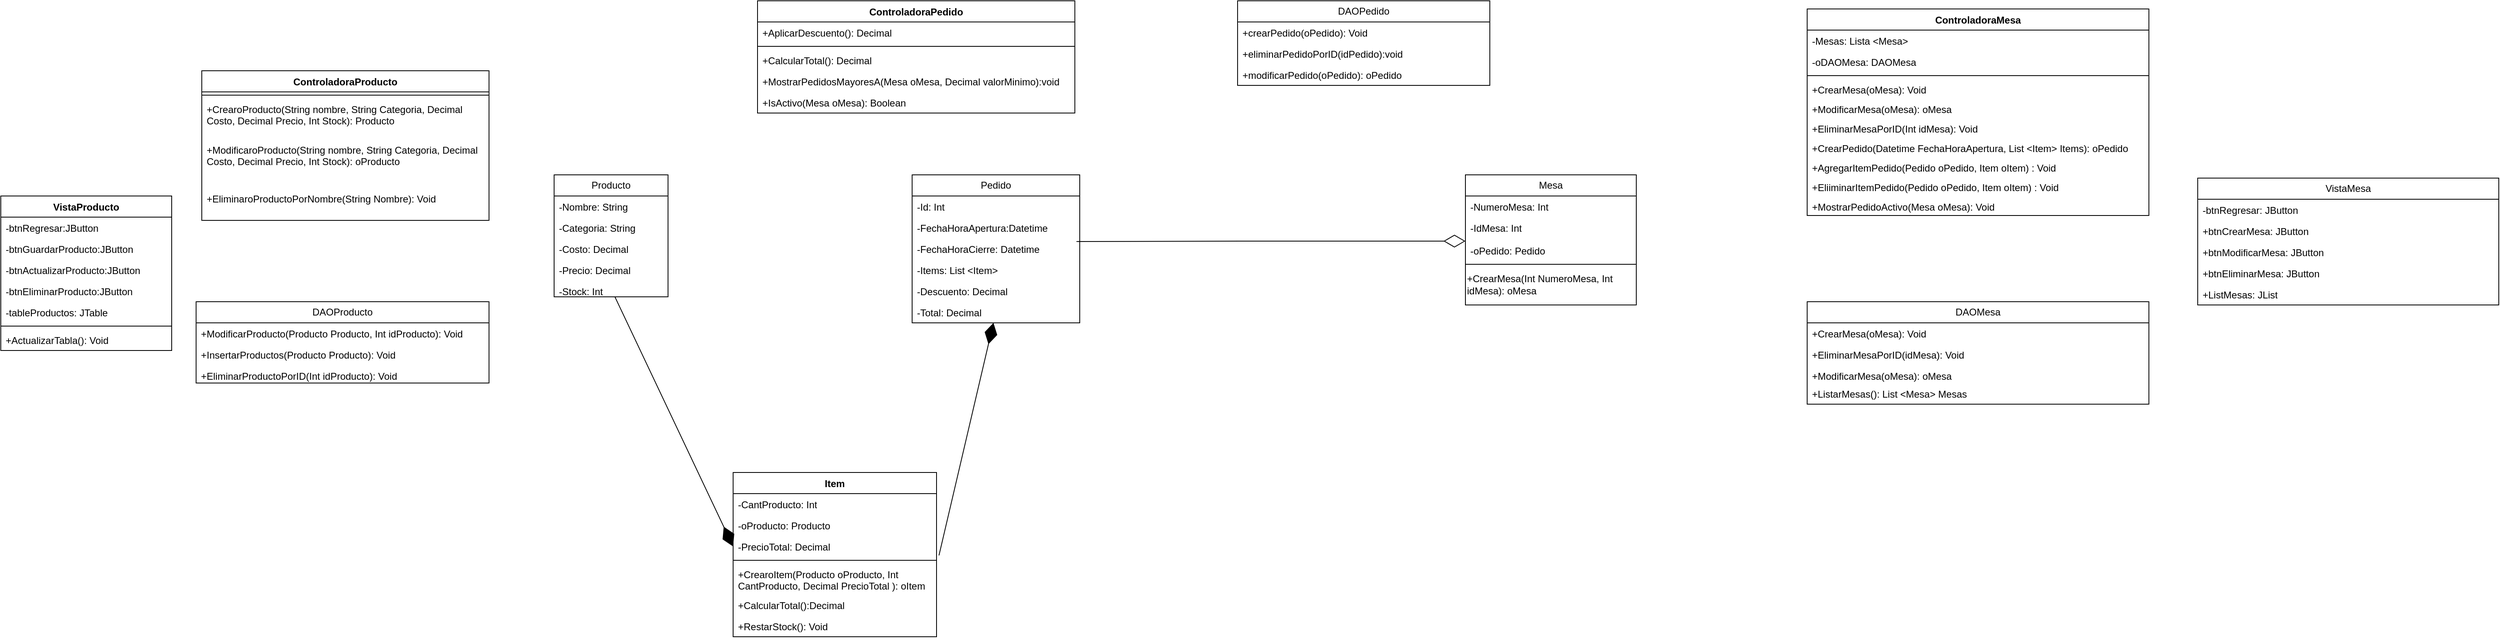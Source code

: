 <mxfile version="22.0.3" type="device">
  <diagram name="Página-1" id="K7L2XjkSbQMuVf7d5Zw1">
    <mxGraphModel dx="2501" dy="836" grid="1" gridSize="10" guides="1" tooltips="1" connect="1" arrows="1" fold="1" page="1" pageScale="1" pageWidth="827" pageHeight="1169" math="0" shadow="0">
      <root>
        <mxCell id="0" />
        <mxCell id="1" parent="0" />
        <mxCell id="xQnxrgO-irDcWt0Et9R--6" value="Producto" style="swimlane;fontStyle=0;childLayout=stackLayout;horizontal=1;startSize=26;fillColor=none;horizontalStack=0;resizeParent=1;resizeParentMax=0;resizeLast=0;collapsible=1;marginBottom=0;whiteSpace=wrap;html=1;" vertex="1" parent="1">
          <mxGeometry x="-120" y="324" width="140" height="150" as="geometry" />
        </mxCell>
        <mxCell id="xQnxrgO-irDcWt0Et9R--7" value="-Nombre: String" style="text;strokeColor=none;fillColor=none;align=left;verticalAlign=top;spacingLeft=4;spacingRight=4;overflow=hidden;rotatable=0;points=[[0,0.5],[1,0.5]];portConstraint=eastwest;whiteSpace=wrap;html=1;" vertex="1" parent="xQnxrgO-irDcWt0Et9R--6">
          <mxGeometry y="26" width="140" height="26" as="geometry" />
        </mxCell>
        <mxCell id="xQnxrgO-irDcWt0Et9R--8" value="-Categoria: String" style="text;strokeColor=none;fillColor=none;align=left;verticalAlign=top;spacingLeft=4;spacingRight=4;overflow=hidden;rotatable=0;points=[[0,0.5],[1,0.5]];portConstraint=eastwest;whiteSpace=wrap;html=1;" vertex="1" parent="xQnxrgO-irDcWt0Et9R--6">
          <mxGeometry y="52" width="140" height="26" as="geometry" />
        </mxCell>
        <mxCell id="xQnxrgO-irDcWt0Et9R--10" value="-Costo: Decimal" style="text;strokeColor=none;fillColor=none;align=left;verticalAlign=top;spacingLeft=4;spacingRight=4;overflow=hidden;rotatable=0;points=[[0,0.5],[1,0.5]];portConstraint=eastwest;whiteSpace=wrap;html=1;" vertex="1" parent="xQnxrgO-irDcWt0Et9R--6">
          <mxGeometry y="78" width="140" height="26" as="geometry" />
        </mxCell>
        <mxCell id="xQnxrgO-irDcWt0Et9R--11" value="-Precio: Decimal" style="text;strokeColor=none;fillColor=none;align=left;verticalAlign=top;spacingLeft=4;spacingRight=4;overflow=hidden;rotatable=0;points=[[0,0.5],[1,0.5]];portConstraint=eastwest;whiteSpace=wrap;html=1;" vertex="1" parent="xQnxrgO-irDcWt0Et9R--6">
          <mxGeometry y="104" width="140" height="26" as="geometry" />
        </mxCell>
        <mxCell id="xQnxrgO-irDcWt0Et9R--9" value="-Stock: Int" style="text;strokeColor=none;fillColor=none;align=left;verticalAlign=top;spacingLeft=4;spacingRight=4;overflow=hidden;rotatable=0;points=[[0,0.5],[1,0.5]];portConstraint=eastwest;whiteSpace=wrap;html=1;" vertex="1" parent="xQnxrgO-irDcWt0Et9R--6">
          <mxGeometry y="130" width="140" height="20" as="geometry" />
        </mxCell>
        <mxCell id="xQnxrgO-irDcWt0Et9R--12" value="Mesa" style="swimlane;fontStyle=0;childLayout=stackLayout;horizontal=1;startSize=26;fillColor=none;horizontalStack=0;resizeParent=1;resizeParentMax=0;resizeLast=0;collapsible=1;marginBottom=0;whiteSpace=wrap;html=1;" vertex="1" parent="1">
          <mxGeometry x="1000" y="324" width="210" height="110" as="geometry" />
        </mxCell>
        <mxCell id="xQnxrgO-irDcWt0Et9R--13" value="-NumeroMesa: Int" style="text;strokeColor=none;fillColor=none;align=left;verticalAlign=top;spacingLeft=4;spacingRight=4;overflow=hidden;rotatable=0;points=[[0,0.5],[1,0.5]];portConstraint=eastwest;whiteSpace=wrap;html=1;" vertex="1" parent="xQnxrgO-irDcWt0Et9R--12">
          <mxGeometry y="26" width="210" height="26" as="geometry" />
        </mxCell>
        <mxCell id="xQnxrgO-irDcWt0Et9R--14" value="-IdMesa: Int" style="text;strokeColor=none;fillColor=none;align=left;verticalAlign=top;spacingLeft=4;spacingRight=4;overflow=hidden;rotatable=0;points=[[0,0.5],[1,0.5]];portConstraint=eastwest;whiteSpace=wrap;html=1;" vertex="1" parent="xQnxrgO-irDcWt0Et9R--12">
          <mxGeometry y="52" width="210" height="28" as="geometry" />
        </mxCell>
        <mxCell id="xQnxrgO-irDcWt0Et9R--16" value="-oPedido: Pedido" style="text;strokeColor=none;fillColor=none;align=left;verticalAlign=top;spacingLeft=4;spacingRight=4;overflow=hidden;rotatable=0;points=[[0,0.5],[1,0.5]];portConstraint=eastwest;whiteSpace=wrap;html=1;" vertex="1" parent="xQnxrgO-irDcWt0Et9R--12">
          <mxGeometry y="80" width="210" height="30" as="geometry" />
        </mxCell>
        <mxCell id="xQnxrgO-irDcWt0Et9R--21" value="Pedido" style="swimlane;fontStyle=0;childLayout=stackLayout;horizontal=1;startSize=26;fillColor=none;horizontalStack=0;resizeParent=1;resizeParentMax=0;resizeLast=0;collapsible=1;marginBottom=0;whiteSpace=wrap;html=1;" vertex="1" parent="1">
          <mxGeometry x="320" y="324" width="206" height="182" as="geometry" />
        </mxCell>
        <mxCell id="xQnxrgO-irDcWt0Et9R--22" value="-Id: Int" style="text;strokeColor=none;fillColor=none;align=left;verticalAlign=top;spacingLeft=4;spacingRight=4;overflow=hidden;rotatable=0;points=[[0,0.5],[1,0.5]];portConstraint=eastwest;whiteSpace=wrap;html=1;" vertex="1" parent="xQnxrgO-irDcWt0Et9R--21">
          <mxGeometry y="26" width="206" height="26" as="geometry" />
        </mxCell>
        <mxCell id="xQnxrgO-irDcWt0Et9R--23" value="-FechaHoraApertura:Datetime" style="text;strokeColor=none;fillColor=none;align=left;verticalAlign=top;spacingLeft=4;spacingRight=4;overflow=hidden;rotatable=0;points=[[0,0.5],[1,0.5]];portConstraint=eastwest;whiteSpace=wrap;html=1;" vertex="1" parent="xQnxrgO-irDcWt0Et9R--21">
          <mxGeometry y="52" width="206" height="26" as="geometry" />
        </mxCell>
        <mxCell id="xQnxrgO-irDcWt0Et9R--24" value="-FechaHoraCierre: Datetime" style="text;strokeColor=none;fillColor=none;align=left;verticalAlign=top;spacingLeft=4;spacingRight=4;overflow=hidden;rotatable=0;points=[[0,0.5],[1,0.5]];portConstraint=eastwest;whiteSpace=wrap;html=1;" vertex="1" parent="xQnxrgO-irDcWt0Et9R--21">
          <mxGeometry y="78" width="206" height="26" as="geometry" />
        </mxCell>
        <mxCell id="xQnxrgO-irDcWt0Et9R--25" value="-Items: List &amp;lt;Item&amp;gt;" style="text;strokeColor=none;fillColor=none;align=left;verticalAlign=top;spacingLeft=4;spacingRight=4;overflow=hidden;rotatable=0;points=[[0,0.5],[1,0.5]];portConstraint=eastwest;whiteSpace=wrap;html=1;" vertex="1" parent="xQnxrgO-irDcWt0Et9R--21">
          <mxGeometry y="104" width="206" height="26" as="geometry" />
        </mxCell>
        <mxCell id="xQnxrgO-irDcWt0Et9R--26" value="-Descuento: Decimal" style="text;strokeColor=none;fillColor=none;align=left;verticalAlign=top;spacingLeft=4;spacingRight=4;overflow=hidden;rotatable=0;points=[[0,0.5],[1,0.5]];portConstraint=eastwest;whiteSpace=wrap;html=1;" vertex="1" parent="xQnxrgO-irDcWt0Et9R--21">
          <mxGeometry y="130" width="206" height="26" as="geometry" />
        </mxCell>
        <mxCell id="xQnxrgO-irDcWt0Et9R--27" value="-Total: Decimal" style="text;strokeColor=none;fillColor=none;align=left;verticalAlign=top;spacingLeft=4;spacingRight=4;overflow=hidden;rotatable=0;points=[[0,0.5],[1,0.5]];portConstraint=eastwest;whiteSpace=wrap;html=1;" vertex="1" parent="xQnxrgO-irDcWt0Et9R--21">
          <mxGeometry y="156" width="206" height="26" as="geometry" />
        </mxCell>
        <mxCell id="xQnxrgO-irDcWt0Et9R--31" value="" style="endArrow=diamondThin;endFill=1;endSize=24;html=1;rounded=0;entryX=0;entryY=0.5;entryDx=0;entryDy=0;" edge="1" parent="1" source="xQnxrgO-irDcWt0Et9R--9" target="xQnxrgO-irDcWt0Et9R--53">
          <mxGeometry width="160" relative="1" as="geometry">
            <mxPoint x="110" y="460" as="sourcePoint" />
            <mxPoint x="240" y="481" as="targetPoint" />
          </mxGeometry>
        </mxCell>
        <mxCell id="xQnxrgO-irDcWt0Et9R--32" value="" style="endArrow=diamondThin;endFill=1;endSize=24;html=1;rounded=0;exitX=1.012;exitY=0.923;exitDx=0;exitDy=0;exitPerimeter=0;" edge="1" parent="1" source="xQnxrgO-irDcWt0Et9R--53" target="xQnxrgO-irDcWt0Et9R--27">
          <mxGeometry width="160" relative="1" as="geometry">
            <mxPoint x="310" y="481" as="sourcePoint" />
            <mxPoint x="660" y="430" as="targetPoint" />
          </mxGeometry>
        </mxCell>
        <mxCell id="xQnxrgO-irDcWt0Et9R--33" value="" style="endArrow=diamondThin;endFill=0;endSize=24;html=1;rounded=0;" edge="1" parent="1">
          <mxGeometry width="160" relative="1" as="geometry">
            <mxPoint x="522" y="406" as="sourcePoint" />
            <mxPoint x="1000" y="405.5" as="targetPoint" />
            <Array as="points">
              <mxPoint x="740" y="405.5" />
              <mxPoint x="850" y="405.5" />
              <mxPoint x="870" y="405.5" />
            </Array>
          </mxGeometry>
        </mxCell>
        <mxCell id="xQnxrgO-irDcWt0Et9R--34" value="ControladoraProducto" style="swimlane;fontStyle=1;align=center;verticalAlign=top;childLayout=stackLayout;horizontal=1;startSize=26;horizontalStack=0;resizeParent=1;resizeParentMax=0;resizeLast=0;collapsible=1;marginBottom=0;whiteSpace=wrap;html=1;" vertex="1" parent="1">
          <mxGeometry x="-553" y="196" width="353" height="184" as="geometry" />
        </mxCell>
        <mxCell id="xQnxrgO-irDcWt0Et9R--36" value="" style="line;strokeWidth=1;fillColor=none;align=left;verticalAlign=middle;spacingTop=-1;spacingLeft=3;spacingRight=3;rotatable=0;labelPosition=right;points=[];portConstraint=eastwest;strokeColor=inherit;" vertex="1" parent="xQnxrgO-irDcWt0Et9R--34">
          <mxGeometry y="26" width="353" height="8" as="geometry" />
        </mxCell>
        <mxCell id="xQnxrgO-irDcWt0Et9R--37" value="+CrearoProducto(String nombre, String Categoria, Decimal Costo, Decimal Precio, Int Stock): Producto" style="text;strokeColor=none;fillColor=none;align=left;verticalAlign=top;spacingLeft=4;spacingRight=4;overflow=hidden;rotatable=0;points=[[0,0.5],[1,0.5]];portConstraint=eastwest;whiteSpace=wrap;html=1;" vertex="1" parent="xQnxrgO-irDcWt0Et9R--34">
          <mxGeometry y="34" width="353" height="50" as="geometry" />
        </mxCell>
        <mxCell id="xQnxrgO-irDcWt0Et9R--38" value="+ModificaroProducto(String nombre, String Categoria, Decimal Costo, Decimal Precio, Int Stock): oProducto" style="text;strokeColor=none;fillColor=none;align=left;verticalAlign=top;spacingLeft=4;spacingRight=4;overflow=hidden;rotatable=0;points=[[0,0.5],[1,0.5]];portConstraint=eastwest;whiteSpace=wrap;html=1;" vertex="1" parent="xQnxrgO-irDcWt0Et9R--34">
          <mxGeometry y="84" width="353" height="60" as="geometry" />
        </mxCell>
        <mxCell id="xQnxrgO-irDcWt0Et9R--39" value="+EliminaroProductoPorNombre(String Nombre): Void" style="text;strokeColor=none;fillColor=none;align=left;verticalAlign=top;spacingLeft=4;spacingRight=4;overflow=hidden;rotatable=0;points=[[0,0.5],[1,0.5]];portConstraint=eastwest;whiteSpace=wrap;html=1;" vertex="1" parent="xQnxrgO-irDcWt0Et9R--34">
          <mxGeometry y="144" width="353" height="40" as="geometry" />
        </mxCell>
        <mxCell id="xQnxrgO-irDcWt0Et9R--40" value="DAOProducto" style="swimlane;fontStyle=0;childLayout=stackLayout;horizontal=1;startSize=26;fillColor=none;horizontalStack=0;resizeParent=1;resizeParentMax=0;resizeLast=0;collapsible=1;marginBottom=0;whiteSpace=wrap;html=1;" vertex="1" parent="1">
          <mxGeometry x="-560" y="480" width="360" height="100" as="geometry" />
        </mxCell>
        <mxCell id="xQnxrgO-irDcWt0Et9R--41" value="+ModificarProducto(Producto Producto, Int idProducto): Void" style="text;strokeColor=none;fillColor=none;align=left;verticalAlign=top;spacingLeft=4;spacingRight=4;overflow=hidden;rotatable=0;points=[[0,0.5],[1,0.5]];portConstraint=eastwest;whiteSpace=wrap;html=1;" vertex="1" parent="xQnxrgO-irDcWt0Et9R--40">
          <mxGeometry y="26" width="360" height="26" as="geometry" />
        </mxCell>
        <mxCell id="xQnxrgO-irDcWt0Et9R--42" value="+InsertarProductos(Producto Producto): Void" style="text;strokeColor=none;fillColor=none;align=left;verticalAlign=top;spacingLeft=4;spacingRight=4;overflow=hidden;rotatable=0;points=[[0,0.5],[1,0.5]];portConstraint=eastwest;whiteSpace=wrap;html=1;" vertex="1" parent="xQnxrgO-irDcWt0Et9R--40">
          <mxGeometry y="52" width="360" height="26" as="geometry" />
        </mxCell>
        <mxCell id="xQnxrgO-irDcWt0Et9R--43" value="+EliminarProductoPorID(Int idProducto): Void" style="text;strokeColor=none;fillColor=none;align=left;verticalAlign=top;spacingLeft=4;spacingRight=4;overflow=hidden;rotatable=0;points=[[0,0.5],[1,0.5]];portConstraint=eastwest;whiteSpace=wrap;html=1;" vertex="1" parent="xQnxrgO-irDcWt0Et9R--40">
          <mxGeometry y="78" width="360" height="22" as="geometry" />
        </mxCell>
        <mxCell id="xQnxrgO-irDcWt0Et9R--48" value="Item" style="swimlane;fontStyle=1;align=center;verticalAlign=top;childLayout=stackLayout;horizontal=1;startSize=26;horizontalStack=0;resizeParent=1;resizeParentMax=0;resizeLast=0;collapsible=1;marginBottom=0;whiteSpace=wrap;html=1;" vertex="1" parent="1">
          <mxGeometry x="100" y="690" width="250" height="202" as="geometry" />
        </mxCell>
        <mxCell id="xQnxrgO-irDcWt0Et9R--49" value="-CantProducto: Int" style="text;strokeColor=none;fillColor=none;align=left;verticalAlign=top;spacingLeft=4;spacingRight=4;overflow=hidden;rotatable=0;points=[[0,0.5],[1,0.5]];portConstraint=eastwest;whiteSpace=wrap;html=1;" vertex="1" parent="xQnxrgO-irDcWt0Et9R--48">
          <mxGeometry y="26" width="250" height="26" as="geometry" />
        </mxCell>
        <mxCell id="xQnxrgO-irDcWt0Et9R--52" value="-oProducto: Producto" style="text;strokeColor=none;fillColor=none;align=left;verticalAlign=top;spacingLeft=4;spacingRight=4;overflow=hidden;rotatable=0;points=[[0,0.5],[1,0.5]];portConstraint=eastwest;whiteSpace=wrap;html=1;" vertex="1" parent="xQnxrgO-irDcWt0Et9R--48">
          <mxGeometry y="52" width="250" height="26" as="geometry" />
        </mxCell>
        <mxCell id="xQnxrgO-irDcWt0Et9R--53" value="-PrecioTotal: Decimal" style="text;strokeColor=none;fillColor=none;align=left;verticalAlign=top;spacingLeft=4;spacingRight=4;overflow=hidden;rotatable=0;points=[[0,0.5],[1,0.5]];portConstraint=eastwest;whiteSpace=wrap;html=1;" vertex="1" parent="xQnxrgO-irDcWt0Et9R--48">
          <mxGeometry y="78" width="250" height="26" as="geometry" />
        </mxCell>
        <mxCell id="xQnxrgO-irDcWt0Et9R--50" value="" style="line;strokeWidth=1;fillColor=none;align=left;verticalAlign=middle;spacingTop=-1;spacingLeft=3;spacingRight=3;rotatable=0;labelPosition=right;points=[];portConstraint=eastwest;strokeColor=inherit;" vertex="1" parent="xQnxrgO-irDcWt0Et9R--48">
          <mxGeometry y="104" width="250" height="8" as="geometry" />
        </mxCell>
        <mxCell id="xQnxrgO-irDcWt0Et9R--51" value="+CrearoItem(Producto oProducto, Int CantProducto, Decimal PrecioTotal ): oItem" style="text;strokeColor=none;fillColor=none;align=left;verticalAlign=top;spacingLeft=4;spacingRight=4;overflow=hidden;rotatable=0;points=[[0,0.5],[1,0.5]];portConstraint=eastwest;whiteSpace=wrap;html=1;" vertex="1" parent="xQnxrgO-irDcWt0Et9R--48">
          <mxGeometry y="112" width="250" height="38" as="geometry" />
        </mxCell>
        <mxCell id="xQnxrgO-irDcWt0Et9R--54" value="+CalcularTotal():Decimal" style="text;strokeColor=none;fillColor=none;align=left;verticalAlign=top;spacingLeft=4;spacingRight=4;overflow=hidden;rotatable=0;points=[[0,0.5],[1,0.5]];portConstraint=eastwest;whiteSpace=wrap;html=1;" vertex="1" parent="xQnxrgO-irDcWt0Et9R--48">
          <mxGeometry y="150" width="250" height="26" as="geometry" />
        </mxCell>
        <mxCell id="xQnxrgO-irDcWt0Et9R--62" value="+RestarStock(): Void" style="text;strokeColor=none;fillColor=none;align=left;verticalAlign=top;spacingLeft=4;spacingRight=4;overflow=hidden;rotatable=0;points=[[0,0.5],[1,0.5]];portConstraint=eastwest;whiteSpace=wrap;html=1;" vertex="1" parent="xQnxrgO-irDcWt0Et9R--48">
          <mxGeometry y="176" width="250" height="26" as="geometry" />
        </mxCell>
        <mxCell id="xQnxrgO-irDcWt0Et9R--63" value="ControladoraMesa" style="swimlane;fontStyle=1;align=center;verticalAlign=top;childLayout=stackLayout;horizontal=1;startSize=26;horizontalStack=0;resizeParent=1;resizeParentMax=0;resizeLast=0;collapsible=1;marginBottom=0;whiteSpace=wrap;html=1;" vertex="1" parent="1">
          <mxGeometry x="1420" y="120" width="420" height="254" as="geometry" />
        </mxCell>
        <mxCell id="xQnxrgO-irDcWt0Et9R--64" value="-Mesas: Lista &amp;lt;Mesa&amp;gt;" style="text;strokeColor=none;fillColor=none;align=left;verticalAlign=top;spacingLeft=4;spacingRight=4;overflow=hidden;rotatable=0;points=[[0,0.5],[1,0.5]];portConstraint=eastwest;whiteSpace=wrap;html=1;" vertex="1" parent="xQnxrgO-irDcWt0Et9R--63">
          <mxGeometry y="26" width="420" height="26" as="geometry" />
        </mxCell>
        <mxCell id="xQnxrgO-irDcWt0Et9R--75" value="-oDAOMesa: DAOMesa" style="text;strokeColor=none;fillColor=none;align=left;verticalAlign=top;spacingLeft=4;spacingRight=4;overflow=hidden;rotatable=0;points=[[0,0.5],[1,0.5]];portConstraint=eastwest;whiteSpace=wrap;html=1;" vertex="1" parent="xQnxrgO-irDcWt0Et9R--63">
          <mxGeometry y="52" width="420" height="26" as="geometry" />
        </mxCell>
        <mxCell id="xQnxrgO-irDcWt0Et9R--65" value="" style="line;strokeWidth=1;fillColor=none;align=left;verticalAlign=middle;spacingTop=-1;spacingLeft=3;spacingRight=3;rotatable=0;labelPosition=right;points=[];portConstraint=eastwest;strokeColor=inherit;" vertex="1" parent="xQnxrgO-irDcWt0Et9R--63">
          <mxGeometry y="78" width="420" height="8" as="geometry" />
        </mxCell>
        <mxCell id="xQnxrgO-irDcWt0Et9R--66" value="+CrearMesa(oMesa): Void" style="text;strokeColor=none;fillColor=none;align=left;verticalAlign=top;spacingLeft=4;spacingRight=4;overflow=hidden;rotatable=0;points=[[0,0.5],[1,0.5]];portConstraint=eastwest;whiteSpace=wrap;html=1;" vertex="1" parent="xQnxrgO-irDcWt0Et9R--63">
          <mxGeometry y="86" width="420" height="24" as="geometry" />
        </mxCell>
        <mxCell id="xQnxrgO-irDcWt0Et9R--83" value="+ModificarMesa(oMesa): oMesa" style="text;strokeColor=none;fillColor=none;align=left;verticalAlign=top;spacingLeft=4;spacingRight=4;overflow=hidden;rotatable=0;points=[[0,0.5],[1,0.5]];portConstraint=eastwest;whiteSpace=wrap;html=1;" vertex="1" parent="xQnxrgO-irDcWt0Et9R--63">
          <mxGeometry y="110" width="420" height="24" as="geometry" />
        </mxCell>
        <mxCell id="xQnxrgO-irDcWt0Et9R--84" value="+EliminarMesaPorID(Int idMesa): Void" style="text;strokeColor=none;fillColor=none;align=left;verticalAlign=top;spacingLeft=4;spacingRight=4;overflow=hidden;rotatable=0;points=[[0,0.5],[1,0.5]];portConstraint=eastwest;whiteSpace=wrap;html=1;" vertex="1" parent="xQnxrgO-irDcWt0Et9R--63">
          <mxGeometry y="134" width="420" height="24" as="geometry" />
        </mxCell>
        <mxCell id="xQnxrgO-irDcWt0Et9R--86" value="+CrearPedido(Datetime FechaHoraApertura, List &amp;lt;Item&amp;gt; Items): oPedido" style="text;strokeColor=none;fillColor=none;align=left;verticalAlign=top;spacingLeft=4;spacingRight=4;overflow=hidden;rotatable=0;points=[[0,0.5],[1,0.5]];portConstraint=eastwest;whiteSpace=wrap;html=1;" vertex="1" parent="xQnxrgO-irDcWt0Et9R--63">
          <mxGeometry y="158" width="420" height="24" as="geometry" />
        </mxCell>
        <mxCell id="xQnxrgO-irDcWt0Et9R--87" value="+AgregarItemPedido(Pedido oPedido, Item oItem) : Void" style="text;strokeColor=none;fillColor=none;align=left;verticalAlign=top;spacingLeft=4;spacingRight=4;overflow=hidden;rotatable=0;points=[[0,0.5],[1,0.5]];portConstraint=eastwest;whiteSpace=wrap;html=1;" vertex="1" parent="xQnxrgO-irDcWt0Et9R--63">
          <mxGeometry y="182" width="420" height="24" as="geometry" />
        </mxCell>
        <mxCell id="xQnxrgO-irDcWt0Et9R--88" value="+EliiminarItemPedido(Pedido oPedido, Item oItem) : Void" style="text;strokeColor=none;fillColor=none;align=left;verticalAlign=top;spacingLeft=4;spacingRight=4;overflow=hidden;rotatable=0;points=[[0,0.5],[1,0.5]];portConstraint=eastwest;whiteSpace=wrap;html=1;" vertex="1" parent="xQnxrgO-irDcWt0Et9R--63">
          <mxGeometry y="206" width="420" height="24" as="geometry" />
        </mxCell>
        <mxCell id="xQnxrgO-irDcWt0Et9R--89" value="+MostrarPedidoActivo(Mesa oMesa): Void" style="text;strokeColor=none;fillColor=none;align=left;verticalAlign=top;spacingLeft=4;spacingRight=4;overflow=hidden;rotatable=0;points=[[0,0.5],[1,0.5]];portConstraint=eastwest;whiteSpace=wrap;html=1;" vertex="1" parent="xQnxrgO-irDcWt0Et9R--63">
          <mxGeometry y="230" width="420" height="24" as="geometry" />
        </mxCell>
        <mxCell id="xQnxrgO-irDcWt0Et9R--67" value="VistaProducto" style="swimlane;fontStyle=1;align=center;verticalAlign=top;childLayout=stackLayout;horizontal=1;startSize=26;horizontalStack=0;resizeParent=1;resizeParentMax=0;resizeLast=0;collapsible=1;marginBottom=0;whiteSpace=wrap;html=1;" vertex="1" parent="1">
          <mxGeometry x="-800" y="350" width="210" height="190" as="geometry" />
        </mxCell>
        <mxCell id="xQnxrgO-irDcWt0Et9R--68" value="-btnRegresar:JButton" style="text;strokeColor=none;fillColor=none;align=left;verticalAlign=top;spacingLeft=4;spacingRight=4;overflow=hidden;rotatable=0;points=[[0,0.5],[1,0.5]];portConstraint=eastwest;whiteSpace=wrap;html=1;" vertex="1" parent="xQnxrgO-irDcWt0Et9R--67">
          <mxGeometry y="26" width="210" height="26" as="geometry" />
        </mxCell>
        <mxCell id="xQnxrgO-irDcWt0Et9R--72" value="-btnGuardarProducto:JButton" style="text;strokeColor=none;fillColor=none;align=left;verticalAlign=top;spacingLeft=4;spacingRight=4;overflow=hidden;rotatable=0;points=[[0,0.5],[1,0.5]];portConstraint=eastwest;whiteSpace=wrap;html=1;" vertex="1" parent="xQnxrgO-irDcWt0Et9R--67">
          <mxGeometry y="52" width="210" height="26" as="geometry" />
        </mxCell>
        <mxCell id="xQnxrgO-irDcWt0Et9R--71" value="-btnActualizarProducto:JButton" style="text;strokeColor=none;fillColor=none;align=left;verticalAlign=top;spacingLeft=4;spacingRight=4;overflow=hidden;rotatable=0;points=[[0,0.5],[1,0.5]];portConstraint=eastwest;whiteSpace=wrap;html=1;" vertex="1" parent="xQnxrgO-irDcWt0Et9R--67">
          <mxGeometry y="78" width="210" height="26" as="geometry" />
        </mxCell>
        <mxCell id="xQnxrgO-irDcWt0Et9R--73" value="-btnEliminarProducto:JButton" style="text;strokeColor=none;fillColor=none;align=left;verticalAlign=top;spacingLeft=4;spacingRight=4;overflow=hidden;rotatable=0;points=[[0,0.5],[1,0.5]];portConstraint=eastwest;whiteSpace=wrap;html=1;" vertex="1" parent="xQnxrgO-irDcWt0Et9R--67">
          <mxGeometry y="104" width="210" height="26" as="geometry" />
        </mxCell>
        <mxCell id="xQnxrgO-irDcWt0Et9R--74" value="-tableProductos: JTable" style="text;strokeColor=none;fillColor=none;align=left;verticalAlign=top;spacingLeft=4;spacingRight=4;overflow=hidden;rotatable=0;points=[[0,0.5],[1,0.5]];portConstraint=eastwest;whiteSpace=wrap;html=1;" vertex="1" parent="xQnxrgO-irDcWt0Et9R--67">
          <mxGeometry y="130" width="210" height="26" as="geometry" />
        </mxCell>
        <mxCell id="xQnxrgO-irDcWt0Et9R--69" value="" style="line;strokeWidth=1;fillColor=none;align=left;verticalAlign=middle;spacingTop=-1;spacingLeft=3;spacingRight=3;rotatable=0;labelPosition=right;points=[];portConstraint=eastwest;strokeColor=inherit;" vertex="1" parent="xQnxrgO-irDcWt0Et9R--67">
          <mxGeometry y="156" width="210" height="8" as="geometry" />
        </mxCell>
        <mxCell id="xQnxrgO-irDcWt0Et9R--70" value="+ActualizarTabla(): Void" style="text;strokeColor=none;fillColor=none;align=left;verticalAlign=top;spacingLeft=4;spacingRight=4;overflow=hidden;rotatable=0;points=[[0,0.5],[1,0.5]];portConstraint=eastwest;whiteSpace=wrap;html=1;" vertex="1" parent="xQnxrgO-irDcWt0Et9R--67">
          <mxGeometry y="164" width="210" height="26" as="geometry" />
        </mxCell>
        <mxCell id="xQnxrgO-irDcWt0Et9R--76" value="+CrearMesa(Int NumeroMesa, Int idMesa): oMesa" style="html=1;whiteSpace=wrap;align=left;" vertex="1" parent="1">
          <mxGeometry x="1000" y="434" width="210" height="50" as="geometry" />
        </mxCell>
        <mxCell id="xQnxrgO-irDcWt0Et9R--90" value="DAOMesa" style="swimlane;fontStyle=0;childLayout=stackLayout;horizontal=1;startSize=26;fillColor=none;horizontalStack=0;resizeParent=1;resizeParentMax=0;resizeLast=0;collapsible=1;marginBottom=0;whiteSpace=wrap;html=1;" vertex="1" parent="1">
          <mxGeometry x="1420" y="480" width="420" height="126" as="geometry" />
        </mxCell>
        <mxCell id="xQnxrgO-irDcWt0Et9R--91" value="+CrearMesa(oMesa): Void" style="text;strokeColor=none;fillColor=none;align=left;verticalAlign=top;spacingLeft=4;spacingRight=4;overflow=hidden;rotatable=0;points=[[0,0.5],[1,0.5]];portConstraint=eastwest;whiteSpace=wrap;html=1;" vertex="1" parent="xQnxrgO-irDcWt0Et9R--90">
          <mxGeometry y="26" width="420" height="26" as="geometry" />
        </mxCell>
        <mxCell id="xQnxrgO-irDcWt0Et9R--92" value="+EliminarMesaPorID(idMesa): Void" style="text;strokeColor=none;fillColor=none;align=left;verticalAlign=top;spacingLeft=4;spacingRight=4;overflow=hidden;rotatable=0;points=[[0,0.5],[1,0.5]];portConstraint=eastwest;whiteSpace=wrap;html=1;" vertex="1" parent="xQnxrgO-irDcWt0Et9R--90">
          <mxGeometry y="52" width="420" height="26" as="geometry" />
        </mxCell>
        <mxCell id="xQnxrgO-irDcWt0Et9R--93" value="+ModificarMesa(oMesa): oMesa" style="text;strokeColor=none;fillColor=none;align=left;verticalAlign=top;spacingLeft=4;spacingRight=4;overflow=hidden;rotatable=0;points=[[0,0.5],[1,0.5]];portConstraint=eastwest;whiteSpace=wrap;html=1;" vertex="1" parent="xQnxrgO-irDcWt0Et9R--90">
          <mxGeometry y="78" width="420" height="22" as="geometry" />
        </mxCell>
        <mxCell id="xQnxrgO-irDcWt0Et9R--94" value="+ListarMesas(): List &amp;lt;Mesa&amp;gt; Mesas" style="text;strokeColor=none;fillColor=none;align=left;verticalAlign=top;spacingLeft=4;spacingRight=4;overflow=hidden;rotatable=0;points=[[0,0.5],[1,0.5]];portConstraint=eastwest;whiteSpace=wrap;html=1;" vertex="1" parent="xQnxrgO-irDcWt0Et9R--90">
          <mxGeometry y="100" width="420" height="26" as="geometry" />
        </mxCell>
        <mxCell id="xQnxrgO-irDcWt0Et9R--95" value="VistaMesa" style="swimlane;fontStyle=0;childLayout=stackLayout;horizontal=1;startSize=26;fillColor=none;horizontalStack=0;resizeParent=1;resizeParentMax=0;resizeLast=0;collapsible=1;marginBottom=0;whiteSpace=wrap;html=1;" vertex="1" parent="1">
          <mxGeometry x="1900" y="328" width="370" height="156" as="geometry" />
        </mxCell>
        <mxCell id="xQnxrgO-irDcWt0Et9R--96" value="-btnRegresar: JButton" style="text;strokeColor=none;fillColor=none;align=left;verticalAlign=top;spacingLeft=4;spacingRight=4;overflow=hidden;rotatable=0;points=[[0,0.5],[1,0.5]];portConstraint=eastwest;whiteSpace=wrap;html=1;" vertex="1" parent="xQnxrgO-irDcWt0Et9R--95">
          <mxGeometry y="26" width="370" height="26" as="geometry" />
        </mxCell>
        <mxCell id="xQnxrgO-irDcWt0Et9R--97" value="+btnCrearMesa: JButton" style="text;strokeColor=none;fillColor=none;align=left;verticalAlign=top;spacingLeft=4;spacingRight=4;overflow=hidden;rotatable=0;points=[[0,0.5],[1,0.5]];portConstraint=eastwest;whiteSpace=wrap;html=1;" vertex="1" parent="xQnxrgO-irDcWt0Et9R--95">
          <mxGeometry y="52" width="370" height="26" as="geometry" />
        </mxCell>
        <mxCell id="xQnxrgO-irDcWt0Et9R--98" value="+btnModificarMesa: JButton" style="text;strokeColor=none;fillColor=none;align=left;verticalAlign=top;spacingLeft=4;spacingRight=4;overflow=hidden;rotatable=0;points=[[0,0.5],[1,0.5]];portConstraint=eastwest;whiteSpace=wrap;html=1;" vertex="1" parent="xQnxrgO-irDcWt0Et9R--95">
          <mxGeometry y="78" width="370" height="26" as="geometry" />
        </mxCell>
        <mxCell id="xQnxrgO-irDcWt0Et9R--99" value="+btnEliminarMesa: JButton" style="text;strokeColor=none;fillColor=none;align=left;verticalAlign=top;spacingLeft=4;spacingRight=4;overflow=hidden;rotatable=0;points=[[0,0.5],[1,0.5]];portConstraint=eastwest;whiteSpace=wrap;html=1;" vertex="1" parent="xQnxrgO-irDcWt0Et9R--95">
          <mxGeometry y="104" width="370" height="26" as="geometry" />
        </mxCell>
        <mxCell id="xQnxrgO-irDcWt0Et9R--100" value="+ListMesas: JList" style="text;strokeColor=none;fillColor=none;align=left;verticalAlign=top;spacingLeft=4;spacingRight=4;overflow=hidden;rotatable=0;points=[[0,0.5],[1,0.5]];portConstraint=eastwest;whiteSpace=wrap;html=1;" vertex="1" parent="xQnxrgO-irDcWt0Et9R--95">
          <mxGeometry y="130" width="370" height="26" as="geometry" />
        </mxCell>
        <mxCell id="xQnxrgO-irDcWt0Et9R--102" value="ControladoraPedido" style="swimlane;fontStyle=1;align=center;verticalAlign=top;childLayout=stackLayout;horizontal=1;startSize=26;horizontalStack=0;resizeParent=1;resizeParentMax=0;resizeLast=0;collapsible=1;marginBottom=0;whiteSpace=wrap;html=1;" vertex="1" parent="1">
          <mxGeometry x="130" y="110" width="390" height="138" as="geometry" />
        </mxCell>
        <mxCell id="xQnxrgO-irDcWt0Et9R--103" value="+AplicarDescuento(): Decimal" style="text;strokeColor=none;fillColor=none;align=left;verticalAlign=top;spacingLeft=4;spacingRight=4;overflow=hidden;rotatable=0;points=[[0,0.5],[1,0.5]];portConstraint=eastwest;whiteSpace=wrap;html=1;" vertex="1" parent="xQnxrgO-irDcWt0Et9R--102">
          <mxGeometry y="26" width="390" height="26" as="geometry" />
        </mxCell>
        <mxCell id="xQnxrgO-irDcWt0Et9R--104" value="" style="line;strokeWidth=1;fillColor=none;align=left;verticalAlign=middle;spacingTop=-1;spacingLeft=3;spacingRight=3;rotatable=0;labelPosition=right;points=[];portConstraint=eastwest;strokeColor=inherit;" vertex="1" parent="xQnxrgO-irDcWt0Et9R--102">
          <mxGeometry y="52" width="390" height="8" as="geometry" />
        </mxCell>
        <mxCell id="xQnxrgO-irDcWt0Et9R--105" value="+CalcularTotal(): Decimal" style="text;strokeColor=none;fillColor=none;align=left;verticalAlign=top;spacingLeft=4;spacingRight=4;overflow=hidden;rotatable=0;points=[[0,0.5],[1,0.5]];portConstraint=eastwest;whiteSpace=wrap;html=1;" vertex="1" parent="xQnxrgO-irDcWt0Et9R--102">
          <mxGeometry y="60" width="390" height="26" as="geometry" />
        </mxCell>
        <mxCell id="xQnxrgO-irDcWt0Et9R--106" value="+MostrarPedidosMayoresA(Mesa oMesa, Decimal valorMinimo):void" style="text;strokeColor=none;fillColor=none;align=left;verticalAlign=top;spacingLeft=4;spacingRight=4;overflow=hidden;rotatable=0;points=[[0,0.5],[1,0.5]];portConstraint=eastwest;whiteSpace=wrap;html=1;" vertex="1" parent="xQnxrgO-irDcWt0Et9R--102">
          <mxGeometry y="86" width="390" height="26" as="geometry" />
        </mxCell>
        <mxCell id="xQnxrgO-irDcWt0Et9R--107" value="+IsActivo(Mesa oMesa): Boolean" style="text;strokeColor=none;fillColor=none;align=left;verticalAlign=top;spacingLeft=4;spacingRight=4;overflow=hidden;rotatable=0;points=[[0,0.5],[1,0.5]];portConstraint=eastwest;whiteSpace=wrap;html=1;" vertex="1" parent="xQnxrgO-irDcWt0Et9R--102">
          <mxGeometry y="112" width="390" height="26" as="geometry" />
        </mxCell>
        <mxCell id="xQnxrgO-irDcWt0Et9R--110" value="DAOPedido" style="swimlane;fontStyle=0;childLayout=stackLayout;horizontal=1;startSize=26;fillColor=none;horizontalStack=0;resizeParent=1;resizeParentMax=0;resizeLast=0;collapsible=1;marginBottom=0;whiteSpace=wrap;html=1;" vertex="1" parent="1">
          <mxGeometry x="720" y="110" width="310" height="104" as="geometry" />
        </mxCell>
        <mxCell id="xQnxrgO-irDcWt0Et9R--111" value="+crearPedido(oPedido): Void" style="text;strokeColor=none;fillColor=none;align=left;verticalAlign=top;spacingLeft=4;spacingRight=4;overflow=hidden;rotatable=0;points=[[0,0.5],[1,0.5]];portConstraint=eastwest;whiteSpace=wrap;html=1;" vertex="1" parent="xQnxrgO-irDcWt0Et9R--110">
          <mxGeometry y="26" width="310" height="26" as="geometry" />
        </mxCell>
        <mxCell id="xQnxrgO-irDcWt0Et9R--112" value="+eliminarPedidoPorID(idPedido):void" style="text;strokeColor=none;fillColor=none;align=left;verticalAlign=top;spacingLeft=4;spacingRight=4;overflow=hidden;rotatable=0;points=[[0,0.5],[1,0.5]];portConstraint=eastwest;whiteSpace=wrap;html=1;" vertex="1" parent="xQnxrgO-irDcWt0Et9R--110">
          <mxGeometry y="52" width="310" height="26" as="geometry" />
        </mxCell>
        <mxCell id="xQnxrgO-irDcWt0Et9R--113" value="+modificarPedido(oPedido): oPedido" style="text;strokeColor=none;fillColor=none;align=left;verticalAlign=top;spacingLeft=4;spacingRight=4;overflow=hidden;rotatable=0;points=[[0,0.5],[1,0.5]];portConstraint=eastwest;whiteSpace=wrap;html=1;" vertex="1" parent="xQnxrgO-irDcWt0Et9R--110">
          <mxGeometry y="78" width="310" height="26" as="geometry" />
        </mxCell>
      </root>
    </mxGraphModel>
  </diagram>
</mxfile>
